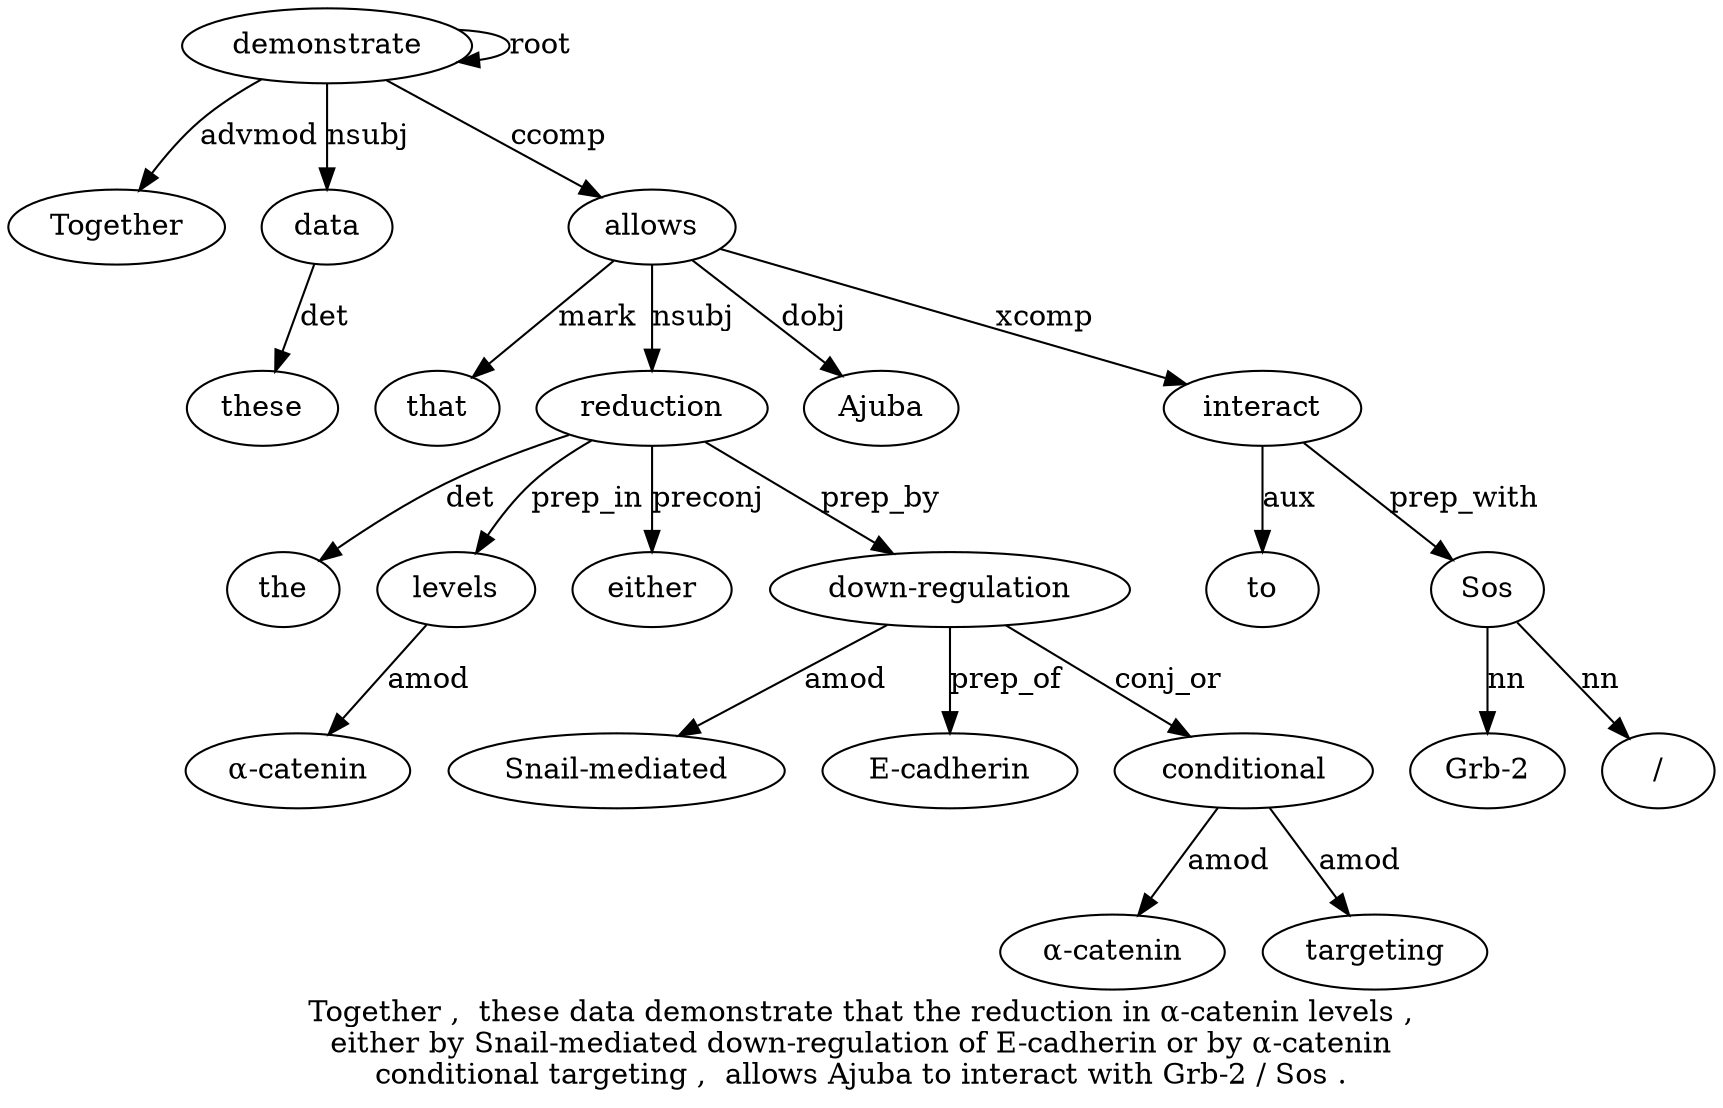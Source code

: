 digraph "Together ,  these data demonstrate that the reduction in α-catenin levels ,  either by Snail-mediated down-regulation of E-cadherin or by α-catenin conditional targeting ,  allows Ajuba to interact with Grb-2 / Sos ." {
label="Together ,  these data demonstrate that the reduction in α-catenin levels ,
either by Snail-mediated down-regulation of E-cadherin or by α-catenin
conditional targeting ,  allows Ajuba to interact with Grb-2 / Sos .";
demonstrate5 [style=filled, fillcolor=white, label=demonstrate];
Together1 [style=filled, fillcolor=white, label=Together];
demonstrate5 -> Together1  [label=advmod];
data4 [style=filled, fillcolor=white, label=data];
these3 [style=filled, fillcolor=white, label=these];
data4 -> these3  [label=det];
demonstrate5 -> data4  [label=nsubj];
demonstrate5 -> demonstrate5  [label=root];
allows25 [style=filled, fillcolor=white, label=allows];
that6 [style=filled, fillcolor=white, label=that];
allows25 -> that6  [label=mark];
reduction8 [style=filled, fillcolor=white, label=reduction];
the7 [style=filled, fillcolor=white, label=the];
reduction8 -> the7  [label=det];
allows25 -> reduction8  [label=nsubj];
levels11 [style=filled, fillcolor=white, label=levels];
"α-catenin10" [style=filled, fillcolor=white, label="α-catenin"];
levels11 -> "α-catenin10"  [label=amod];
reduction8 -> levels11  [label=prep_in];
either13 [style=filled, fillcolor=white, label=either];
reduction8 -> either13  [label=preconj];
"down-regulation16" [style=filled, fillcolor=white, label="down-regulation"];
"Snail-mediated15" [style=filled, fillcolor=white, label="Snail-mediated"];
"down-regulation16" -> "Snail-mediated15"  [label=amod];
reduction8 -> "down-regulation16"  [label=prep_by];
"E-cadherin18" [style=filled, fillcolor=white, label="E-cadherin"];
"down-regulation16" -> "E-cadherin18"  [label=prep_of];
conditional22 [style=filled, fillcolor=white, label=conditional];
"α-catenin21" [style=filled, fillcolor=white, label="α-catenin"];
conditional22 -> "α-catenin21"  [label=amod];
"down-regulation16" -> conditional22  [label=conj_or];
targeting23 [style=filled, fillcolor=white, label=targeting];
conditional22 -> targeting23  [label=amod];
demonstrate5 -> allows25  [label=ccomp];
Ajuba26 [style=filled, fillcolor=white, label=Ajuba];
allows25 -> Ajuba26  [label=dobj];
interact28 [style=filled, fillcolor=white, label=interact];
to27 [style=filled, fillcolor=white, label=to];
interact28 -> to27  [label=aux];
allows25 -> interact28  [label=xcomp];
Sos32 [style=filled, fillcolor=white, label=Sos];
"Grb-230" [style=filled, fillcolor=white, label="Grb-2"];
Sos32 -> "Grb-230"  [label=nn];
"/31" [style=filled, fillcolor=white, label="/"];
Sos32 -> "/31"  [label=nn];
interact28 -> Sos32  [label=prep_with];
}
